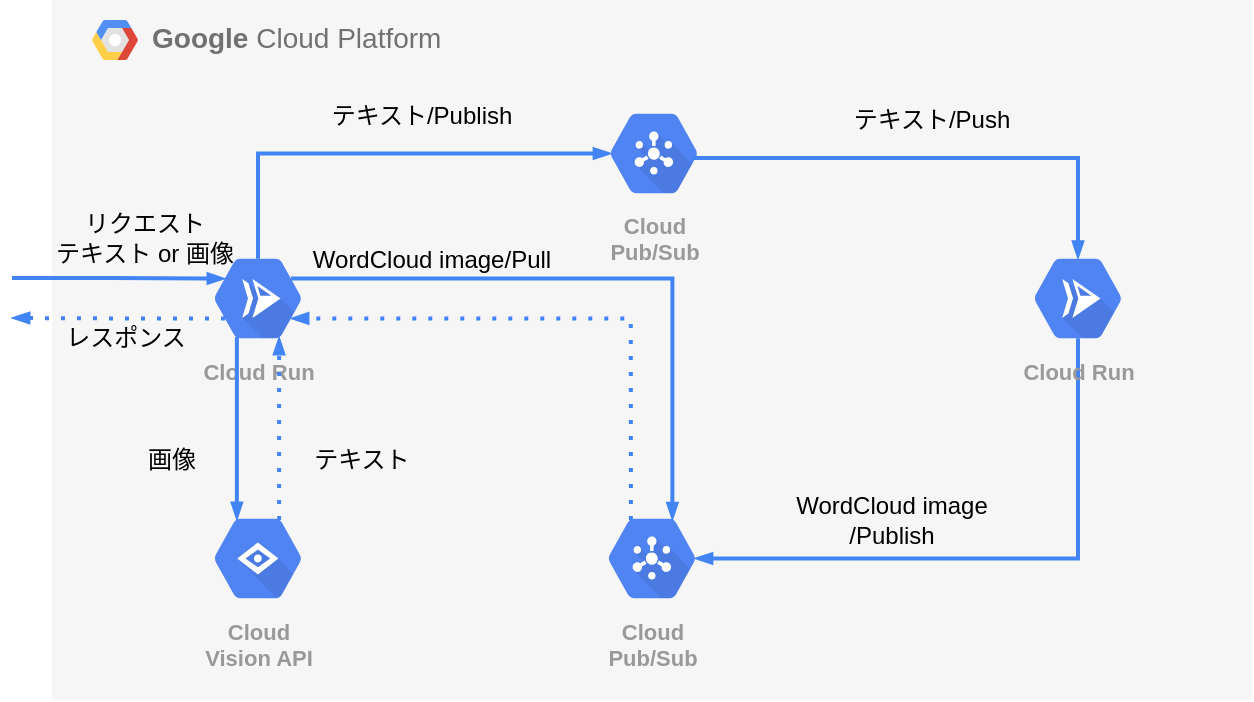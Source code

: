 <mxfile version="14.2.9" type="device"><diagram id="gw3FV9G3wCc2dRID-3Gu" name="Page-1"><mxGraphModel dx="689" dy="555" grid="1" gridSize="10" guides="1" tooltips="1" connect="1" arrows="1" fold="1" page="1" pageScale="1" pageWidth="827" pageHeight="1169" math="0" shadow="0"><root><mxCell id="0"/><mxCell id="1" parent="0"/><mxCell id="Y7MLJ7GnWoY0qc-XoLFr-2" value="&lt;b&gt;Google &lt;/b&gt;Cloud Platform" style="fillColor=#F6F6F6;strokeColor=none;shadow=0;gradientColor=none;fontSize=14;align=left;spacing=10;fontColor=#717171;9E9E9E;verticalAlign=top;spacingTop=-4;fontStyle=0;spacingLeft=40;html=1;" parent="1" vertex="1"><mxGeometry x="80" y="120" width="600" height="350" as="geometry"/></mxCell><mxCell id="Y7MLJ7GnWoY0qc-XoLFr-3" value="" style="shape=mxgraph.gcp2.google_cloud_platform;fillColor=#F6F6F6;strokeColor=none;shadow=0;gradientColor=none;" parent="Y7MLJ7GnWoY0qc-XoLFr-2" vertex="1"><mxGeometry width="23" height="20" relative="1" as="geometry"><mxPoint x="20" y="10" as="offset"/></mxGeometry></mxCell><mxCell id="Y7MLJ7GnWoY0qc-XoLFr-5" value="Cloud&#10;Vision API" style="html=1;fillColor=#5184F3;strokeColor=none;verticalAlign=top;labelPosition=center;verticalLabelPosition=bottom;align=center;spacingTop=-6;fontSize=11;fontStyle=1;fontColor=#999999;shape=mxgraph.gcp2.hexIcon;prIcon=cloud_vision_api" parent="Y7MLJ7GnWoY0qc-XoLFr-2" vertex="1"><mxGeometry x="70" y="250" width="66" height="58.5" as="geometry"/></mxCell><mxCell id="Y7MLJ7GnWoY0qc-XoLFr-6" value="Cloud&#10;Pub/Sub" style="html=1;fillColor=#5184F3;strokeColor=none;verticalAlign=top;labelPosition=center;verticalLabelPosition=bottom;align=center;spacingTop=-6;fontSize=11;fontStyle=1;fontColor=#999999;shape=mxgraph.gcp2.hexIcon;prIcon=cloud_pubsub" parent="Y7MLJ7GnWoY0qc-XoLFr-2" vertex="1"><mxGeometry x="268" y="47.5" width="66" height="58.5" as="geometry"/></mxCell><mxCell id="Y7MLJ7GnWoY0qc-XoLFr-7" value="Cloud Run" style="html=1;fillColor=#5184F3;strokeColor=none;verticalAlign=top;labelPosition=center;verticalLabelPosition=bottom;align=center;spacingTop=-6;fontSize=11;fontStyle=1;fontColor=#999999;shape=mxgraph.gcp2.hexIcon;prIcon=cloud_run" parent="Y7MLJ7GnWoY0qc-XoLFr-2" vertex="1"><mxGeometry x="70" y="120" width="66" height="58.5" as="geometry"/></mxCell><mxCell id="Y7MLJ7GnWoY0qc-XoLFr-9" value="Cloud&#10;Pub/Sub" style="html=1;fillColor=#5184F3;strokeColor=none;verticalAlign=top;labelPosition=center;verticalLabelPosition=bottom;align=center;spacingTop=-6;fontSize=11;fontStyle=1;fontColor=#999999;shape=mxgraph.gcp2.hexIcon;prIcon=cloud_pubsub" parent="Y7MLJ7GnWoY0qc-XoLFr-2" vertex="1"><mxGeometry x="267" y="250" width="66" height="58.5" as="geometry"/></mxCell><mxCell id="Y7MLJ7GnWoY0qc-XoLFr-13" value="" style="edgeStyle=orthogonalEdgeStyle;fontSize=12;html=1;endArrow=blockThin;endFill=1;rounded=0;strokeWidth=2;endSize=4;startSize=4;dashed=0;strokeColor=#4284F3;exitX=0.5;exitY=0.16;exitDx=0;exitDy=0;exitPerimeter=0;entryX=0.175;entryY=0.5;entryDx=0;entryDy=0;entryPerimeter=0;" parent="Y7MLJ7GnWoY0qc-XoLFr-2" source="Y7MLJ7GnWoY0qc-XoLFr-7" target="Y7MLJ7GnWoY0qc-XoLFr-6" edge="1"><mxGeometry width="100" relative="1" as="geometry"><mxPoint x="140" y="149" as="sourcePoint"/><mxPoint x="220" y="149" as="targetPoint"/><Array as="points"><mxPoint x="103" y="77"/></Array></mxGeometry></mxCell><mxCell id="Y7MLJ7GnWoY0qc-XoLFr-16" value="" style="edgeStyle=orthogonalEdgeStyle;fontSize=12;html=1;endArrow=blockThin;endFill=1;rounded=0;strokeWidth=2;endSize=4;startSize=4;dashed=0;strokeColor=#4284F3;exitX=0.34;exitY=0.83;exitDx=0;exitDy=0;exitPerimeter=0;entryX=0.34;entryY=0.17;entryDx=0;entryDy=0;entryPerimeter=0;" parent="Y7MLJ7GnWoY0qc-XoLFr-2" source="Y7MLJ7GnWoY0qc-XoLFr-7" target="Y7MLJ7GnWoY0qc-XoLFr-5" edge="1"><mxGeometry width="100" relative="1" as="geometry"><mxPoint x="60" y="220" as="sourcePoint"/><mxPoint x="160" y="220" as="targetPoint"/></mxGeometry></mxCell><mxCell id="Y7MLJ7GnWoY0qc-XoLFr-17" value="" style="edgeStyle=orthogonalEdgeStyle;fontSize=12;html=1;endArrow=blockThin;endFill=1;rounded=0;strokeWidth=2;endSize=4;startSize=4;dashed=1;dashPattern=1 3;strokeColor=#4284F3;exitX=0.66;exitY=0.17;exitDx=0;exitDy=0;exitPerimeter=0;entryX=0.66;entryY=0.83;entryDx=0;entryDy=0;entryPerimeter=0;" parent="Y7MLJ7GnWoY0qc-XoLFr-2" source="Y7MLJ7GnWoY0qc-XoLFr-5" target="Y7MLJ7GnWoY0qc-XoLFr-7" edge="1"><mxGeometry width="100" relative="1" as="geometry"><mxPoint x="250" y="170" as="sourcePoint"/><mxPoint x="350" y="170" as="targetPoint"/></mxGeometry></mxCell><mxCell id="Y7MLJ7GnWoY0qc-XoLFr-21" value="" style="edgeStyle=orthogonalEdgeStyle;fontSize=12;html=1;endArrow=blockThin;endFill=1;rounded=0;strokeWidth=2;endSize=4;startSize=4;dashed=0;strokeColor=#4284F3;entryX=0.5;entryY=0.16;entryDx=0;entryDy=0;entryPerimeter=0;" parent="Y7MLJ7GnWoY0qc-XoLFr-2" edge="1"><mxGeometry width="100" relative="1" as="geometry"><mxPoint x="320" y="79" as="sourcePoint"/><mxPoint x="513" y="129.36" as="targetPoint"/><Array as="points"><mxPoint x="513" y="79"/></Array></mxGeometry></mxCell><mxCell id="Y7MLJ7GnWoY0qc-XoLFr-22" value="" style="edgeStyle=orthogonalEdgeStyle;fontSize=12;html=1;endArrow=blockThin;endFill=1;rounded=0;strokeWidth=2;endSize=4;startSize=4;dashed=0;strokeColor=#4284F3;exitX=0.5;exitY=0.84;exitDx=0;exitDy=0;exitPerimeter=0;entryX=0.825;entryY=0.5;entryDx=0;entryDy=0;entryPerimeter=0;" parent="Y7MLJ7GnWoY0qc-XoLFr-2" target="Y7MLJ7GnWoY0qc-XoLFr-9" edge="1"><mxGeometry width="100" relative="1" as="geometry"><mxPoint x="513" y="169.14" as="sourcePoint"/><mxPoint x="350" y="170" as="targetPoint"/><Array as="points"><mxPoint x="513" y="279"/></Array></mxGeometry></mxCell><mxCell id="Y7MLJ7GnWoY0qc-XoLFr-25" value="" style="edgeStyle=orthogonalEdgeStyle;fontSize=12;html=1;endArrow=blockThin;endFill=1;rounded=0;strokeWidth=2;endSize=4;startSize=4;dashed=0;strokeColor=#4284F3;exitX=0.75;exitY=0.33;exitDx=0;exitDy=0;exitPerimeter=0;entryX=0.517;entryY=0.743;entryDx=0;entryDy=0;entryPerimeter=0;" parent="Y7MLJ7GnWoY0qc-XoLFr-2" source="Y7MLJ7GnWoY0qc-XoLFr-7" target="Y7MLJ7GnWoY0qc-XoLFr-2" edge="1"><mxGeometry width="100" relative="1" as="geometry"><mxPoint x="250" y="170" as="sourcePoint"/><mxPoint x="350" y="170" as="targetPoint"/><Array as="points"><mxPoint x="310" y="139"/></Array></mxGeometry></mxCell><mxCell id="Y7MLJ7GnWoY0qc-XoLFr-26" value="" style="edgeStyle=orthogonalEdgeStyle;fontSize=12;html=1;endArrow=blockThin;endFill=1;rounded=0;strokeWidth=2;endSize=4;startSize=4;dashed=1;dashPattern=1 3;strokeColor=#4284F3;exitX=0.34;exitY=0.17;exitDx=0;exitDy=0;exitPerimeter=0;entryX=0.75;entryY=0.67;entryDx=0;entryDy=0;entryPerimeter=0;" parent="Y7MLJ7GnWoY0qc-XoLFr-2" source="Y7MLJ7GnWoY0qc-XoLFr-9" target="Y7MLJ7GnWoY0qc-XoLFr-7" edge="1"><mxGeometry width="100" relative="1" as="geometry"><mxPoint x="250" y="170" as="sourcePoint"/><mxPoint x="350" y="170" as="targetPoint"/><Array as="points"><mxPoint x="289" y="159"/></Array></mxGeometry></mxCell><mxCell id="Y7MLJ7GnWoY0qc-XoLFr-27" value="テキスト/Publish" style="text;html=1;strokeColor=none;fillColor=none;align=center;verticalAlign=middle;whiteSpace=wrap;rounded=0;" parent="Y7MLJ7GnWoY0qc-XoLFr-2" vertex="1"><mxGeometry x="120" y="47.5" width="130" height="20" as="geometry"/></mxCell><mxCell id="Y7MLJ7GnWoY0qc-XoLFr-29" value="レスポンス" style="text;html=1;strokeColor=none;fillColor=none;align=center;verticalAlign=middle;whiteSpace=wrap;rounded=0;" parent="Y7MLJ7GnWoY0qc-XoLFr-2" vertex="1"><mxGeometry x="-3" y="158.5" width="80" height="20" as="geometry"/></mxCell><mxCell id="Y7MLJ7GnWoY0qc-XoLFr-47" value="WordCloud image/Pull" style="text;html=1;strokeColor=none;fillColor=none;align=center;verticalAlign=middle;whiteSpace=wrap;rounded=0;" parent="Y7MLJ7GnWoY0qc-XoLFr-2" vertex="1"><mxGeometry x="120" y="120" width="140" height="20" as="geometry"/></mxCell><mxCell id="Y7MLJ7GnWoY0qc-XoLFr-49" value="テキスト/Push" style="text;html=1;strokeColor=none;fillColor=none;align=center;verticalAlign=middle;whiteSpace=wrap;rounded=0;" parent="Y7MLJ7GnWoY0qc-XoLFr-2" vertex="1"><mxGeometry x="390" y="50" width="100" height="20" as="geometry"/></mxCell><mxCell id="Y7MLJ7GnWoY0qc-XoLFr-50" value="WordCloud&amp;nbsp;image&lt;br&gt;/Publish" style="text;html=1;strokeColor=none;fillColor=none;align=center;verticalAlign=middle;whiteSpace=wrap;rounded=0;" parent="Y7MLJ7GnWoY0qc-XoLFr-2" vertex="1"><mxGeometry x="340" y="250" width="160" height="20" as="geometry"/></mxCell><mxCell id="Y7MLJ7GnWoY0qc-XoLFr-51" value="テキスト" style="text;html=1;strokeColor=none;fillColor=none;align=center;verticalAlign=middle;whiteSpace=wrap;rounded=0;" parent="Y7MLJ7GnWoY0qc-XoLFr-2" vertex="1"><mxGeometry x="120" y="220" width="70" height="20" as="geometry"/></mxCell><mxCell id="Y7MLJ7GnWoY0qc-XoLFr-52" value="画像" style="text;html=1;strokeColor=none;fillColor=none;align=center;verticalAlign=middle;whiteSpace=wrap;rounded=0;" parent="Y7MLJ7GnWoY0qc-XoLFr-2" vertex="1"><mxGeometry x="40" y="220" width="40" height="20" as="geometry"/></mxCell><mxCell id="V1XXUTN8LBwZ9rGE_oSM-1" value="Cloud Run" style="html=1;fillColor=#5184F3;strokeColor=none;verticalAlign=top;labelPosition=center;verticalLabelPosition=bottom;align=center;spacingTop=-6;fontSize=11;fontStyle=1;fontColor=#999999;shape=mxgraph.gcp2.hexIcon;prIcon=cloud_run" vertex="1" parent="Y7MLJ7GnWoY0qc-XoLFr-2"><mxGeometry x="480" y="120" width="66" height="58.5" as="geometry"/></mxCell><mxCell id="Y7MLJ7GnWoY0qc-XoLFr-12" value="" style="edgeStyle=orthogonalEdgeStyle;fontSize=12;html=1;endArrow=blockThin;endFill=1;rounded=0;strokeWidth=2;endSize=4;startSize=4;dashed=0;strokeColor=#4284F3;entryX=0.25;entryY=0.33;entryDx=0;entryDy=0;entryPerimeter=0;" parent="1" target="Y7MLJ7GnWoY0qc-XoLFr-7" edge="1"><mxGeometry width="100" relative="1" as="geometry"><mxPoint x="60" y="259" as="sourcePoint"/><mxPoint x="160" y="270" as="targetPoint"/><Array as="points"><mxPoint x="110" y="259"/><mxPoint x="110" y="259"/></Array></mxGeometry></mxCell><mxCell id="Y7MLJ7GnWoY0qc-XoLFr-18" value="" style="edgeStyle=orthogonalEdgeStyle;fontSize=12;html=1;endArrow=blockThin;endFill=1;rounded=0;strokeWidth=2;endSize=4;startSize=4;dashed=1;dashPattern=1 3;strokeColor=#4284F3;exitX=0.25;exitY=0.67;exitDx=0;exitDy=0;exitPerimeter=0;" parent="1" source="Y7MLJ7GnWoY0qc-XoLFr-7" edge="1"><mxGeometry width="100" relative="1" as="geometry"><mxPoint x="330" y="290" as="sourcePoint"/><mxPoint x="60" y="279" as="targetPoint"/></mxGeometry></mxCell><mxCell id="Y7MLJ7GnWoY0qc-XoLFr-28" value="リクエスト&lt;br&gt;テキスト or 画像" style="text;html=1;strokeColor=none;fillColor=none;align=center;verticalAlign=middle;whiteSpace=wrap;rounded=0;" parent="1" vertex="1"><mxGeometry x="76" y="229" width="101" height="20" as="geometry"/></mxCell></root></mxGraphModel></diagram></mxfile>